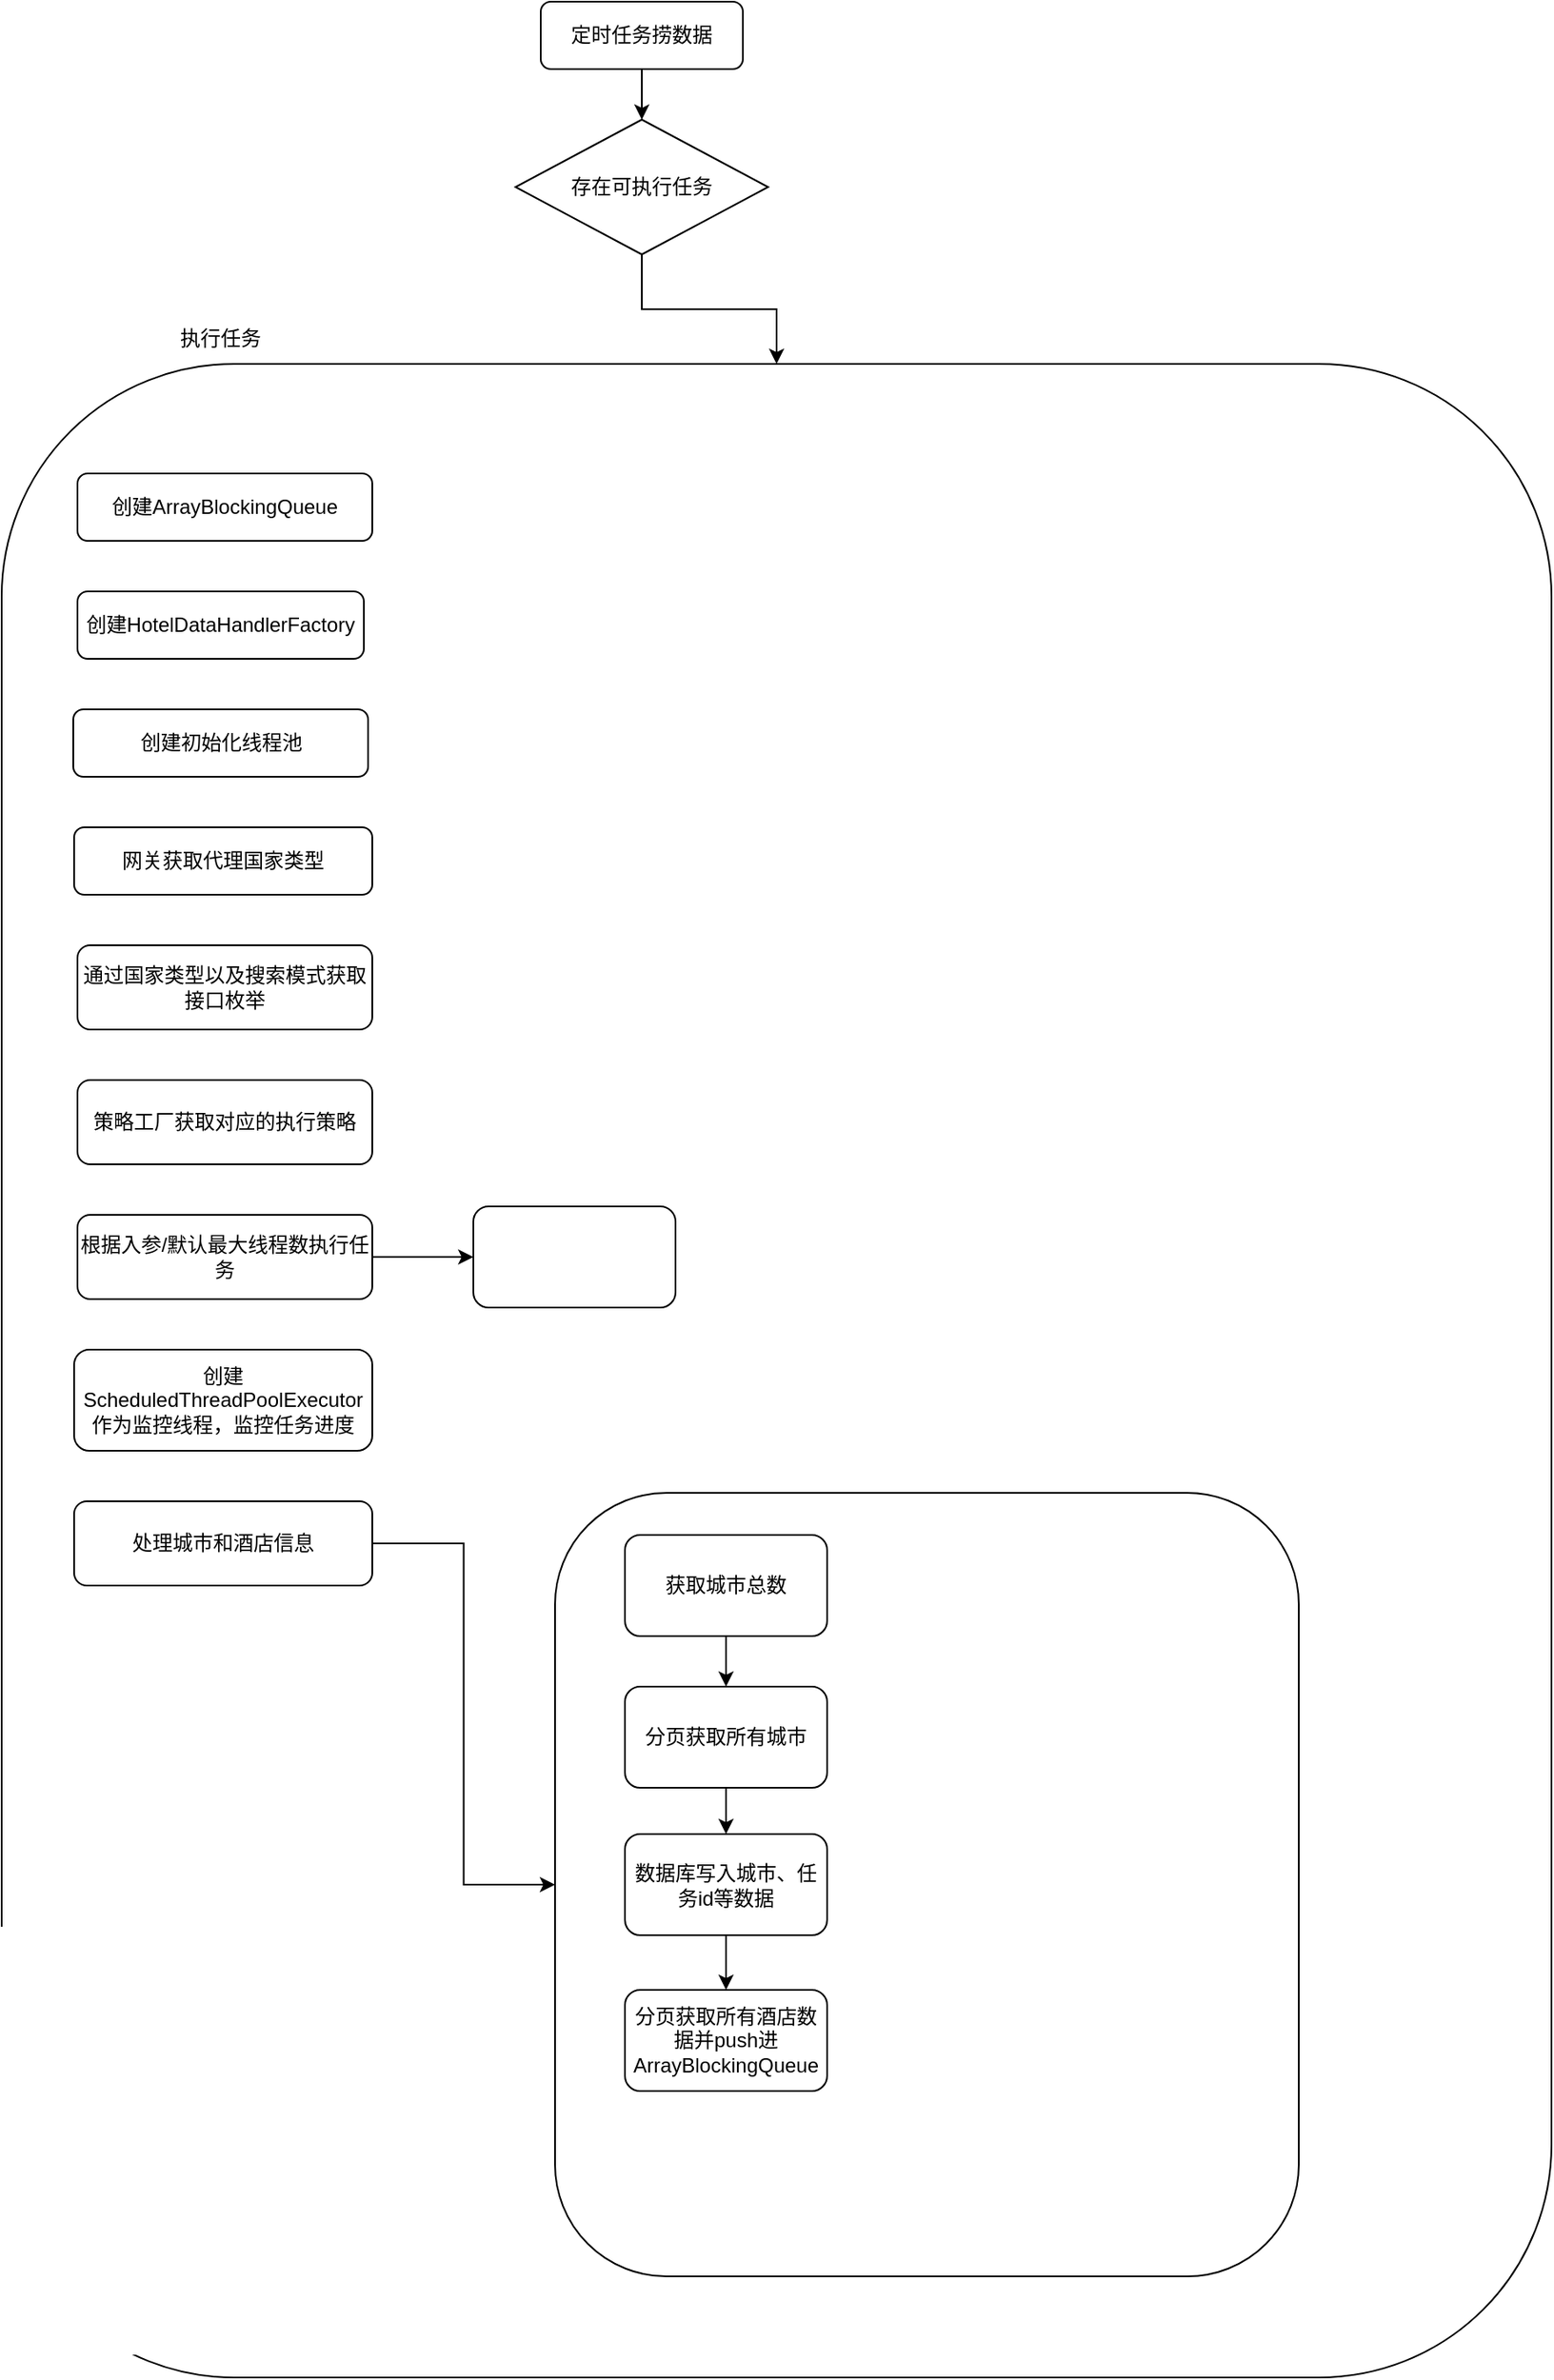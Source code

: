 <mxfile version="22.0.4" type="github">
  <diagram id="C5RBs43oDa-KdzZeNtuy" name="Page-1">
    <mxGraphModel dx="1853" dy="1823" grid="1" gridSize="10" guides="1" tooltips="1" connect="1" arrows="1" fold="1" page="1" pageScale="1" pageWidth="827" pageHeight="1169" math="0" shadow="0">
      <root>
        <mxCell id="WIyWlLk6GJQsqaUBKTNV-0" />
        <mxCell id="WIyWlLk6GJQsqaUBKTNV-1" parent="WIyWlLk6GJQsqaUBKTNV-0" />
        <mxCell id="OiVMoReA73HyPevBSJjf-4" style="edgeStyle=orthogonalEdgeStyle;rounded=0;orthogonalLoop=1;jettySize=auto;html=1;exitX=0.5;exitY=1;exitDx=0;exitDy=0;entryX=0.5;entryY=0;entryDx=0;entryDy=0;" edge="1" parent="WIyWlLk6GJQsqaUBKTNV-1" source="WIyWlLk6GJQsqaUBKTNV-3" target="OiVMoReA73HyPevBSJjf-3">
          <mxGeometry relative="1" as="geometry" />
        </mxCell>
        <mxCell id="WIyWlLk6GJQsqaUBKTNV-3" value="定时任务捞数据" style="rounded=1;whiteSpace=wrap;html=1;fontSize=12;glass=0;strokeWidth=1;shadow=0;" parent="WIyWlLk6GJQsqaUBKTNV-1" vertex="1">
          <mxGeometry x="160" y="-100" width="120" height="40" as="geometry" />
        </mxCell>
        <mxCell id="OiVMoReA73HyPevBSJjf-0" value="" style="rounded=1;whiteSpace=wrap;html=1;" vertex="1" parent="WIyWlLk6GJQsqaUBKTNV-1">
          <mxGeometry x="-160" y="115" width="920" height="1195" as="geometry" />
        </mxCell>
        <mxCell id="OiVMoReA73HyPevBSJjf-5" style="edgeStyle=orthogonalEdgeStyle;rounded=0;orthogonalLoop=1;jettySize=auto;html=1;exitX=0.5;exitY=1;exitDx=0;exitDy=0;entryX=0.5;entryY=0;entryDx=0;entryDy=0;" edge="1" parent="WIyWlLk6GJQsqaUBKTNV-1" source="OiVMoReA73HyPevBSJjf-3" target="OiVMoReA73HyPevBSJjf-0">
          <mxGeometry relative="1" as="geometry" />
        </mxCell>
        <mxCell id="OiVMoReA73HyPevBSJjf-3" value="存在可执行任务" style="rhombus;whiteSpace=wrap;html=1;" vertex="1" parent="WIyWlLk6GJQsqaUBKTNV-1">
          <mxGeometry x="145" y="-30" width="150" height="80" as="geometry" />
        </mxCell>
        <mxCell id="OiVMoReA73HyPevBSJjf-6" value="执行任务" style="text;html=1;strokeColor=none;fillColor=none;align=center;verticalAlign=middle;whiteSpace=wrap;rounded=0;" vertex="1" parent="WIyWlLk6GJQsqaUBKTNV-1">
          <mxGeometry x="-60" y="85" width="60" height="30" as="geometry" />
        </mxCell>
        <mxCell id="OiVMoReA73HyPevBSJjf-8" value="创建ArrayBlockingQueue" style="rounded=1;whiteSpace=wrap;html=1;" vertex="1" parent="WIyWlLk6GJQsqaUBKTNV-1">
          <mxGeometry x="-115" y="180" width="175" height="40" as="geometry" />
        </mxCell>
        <mxCell id="OiVMoReA73HyPevBSJjf-9" value="创建HotelDataHandlerFactory" style="rounded=1;whiteSpace=wrap;html=1;" vertex="1" parent="WIyWlLk6GJQsqaUBKTNV-1">
          <mxGeometry x="-115" y="250" width="170" height="40" as="geometry" />
        </mxCell>
        <mxCell id="OiVMoReA73HyPevBSJjf-10" value="创建初始化线程池" style="rounded=1;whiteSpace=wrap;html=1;" vertex="1" parent="WIyWlLk6GJQsqaUBKTNV-1">
          <mxGeometry x="-117.5" y="320" width="175" height="40" as="geometry" />
        </mxCell>
        <mxCell id="OiVMoReA73HyPevBSJjf-11" style="edgeStyle=orthogonalEdgeStyle;rounded=0;orthogonalLoop=1;jettySize=auto;html=1;exitX=0.5;exitY=1;exitDx=0;exitDy=0;" edge="1" parent="WIyWlLk6GJQsqaUBKTNV-1" source="OiVMoReA73HyPevBSJjf-9" target="OiVMoReA73HyPevBSJjf-9">
          <mxGeometry relative="1" as="geometry" />
        </mxCell>
        <mxCell id="OiVMoReA73HyPevBSJjf-12" value="网关获取代理国家类型" style="rounded=1;whiteSpace=wrap;html=1;" vertex="1" parent="WIyWlLk6GJQsqaUBKTNV-1">
          <mxGeometry x="-117" y="390" width="177" height="40" as="geometry" />
        </mxCell>
        <mxCell id="OiVMoReA73HyPevBSJjf-13" value="通过国家类型以及搜索模式获取接口枚举" style="rounded=1;whiteSpace=wrap;html=1;" vertex="1" parent="WIyWlLk6GJQsqaUBKTNV-1">
          <mxGeometry x="-115" y="460" width="175" height="50" as="geometry" />
        </mxCell>
        <mxCell id="OiVMoReA73HyPevBSJjf-14" value="策略工厂获取对应的执行策略" style="rounded=1;whiteSpace=wrap;html=1;" vertex="1" parent="WIyWlLk6GJQsqaUBKTNV-1">
          <mxGeometry x="-115" y="540" width="175" height="50" as="geometry" />
        </mxCell>
        <mxCell id="OiVMoReA73HyPevBSJjf-18" style="edgeStyle=orthogonalEdgeStyle;rounded=0;orthogonalLoop=1;jettySize=auto;html=1;exitX=1;exitY=0.5;exitDx=0;exitDy=0;entryX=0;entryY=0.5;entryDx=0;entryDy=0;" edge="1" parent="WIyWlLk6GJQsqaUBKTNV-1" source="OiVMoReA73HyPevBSJjf-15" target="OiVMoReA73HyPevBSJjf-17">
          <mxGeometry relative="1" as="geometry" />
        </mxCell>
        <mxCell id="OiVMoReA73HyPevBSJjf-15" value="根据入参/默认最大线程数执行任务" style="rounded=1;whiteSpace=wrap;html=1;" vertex="1" parent="WIyWlLk6GJQsqaUBKTNV-1">
          <mxGeometry x="-115" y="620" width="175" height="50" as="geometry" />
        </mxCell>
        <mxCell id="OiVMoReA73HyPevBSJjf-16" value="创建ScheduledThreadPoolExecutor作为监控线程，监控任务进度" style="rounded=1;whiteSpace=wrap;html=1;" vertex="1" parent="WIyWlLk6GJQsqaUBKTNV-1">
          <mxGeometry x="-117" y="700" width="177" height="60" as="geometry" />
        </mxCell>
        <mxCell id="OiVMoReA73HyPevBSJjf-17" value="" style="rounded=1;whiteSpace=wrap;html=1;" vertex="1" parent="WIyWlLk6GJQsqaUBKTNV-1">
          <mxGeometry x="120" y="615" width="120" height="60" as="geometry" />
        </mxCell>
        <mxCell id="OiVMoReA73HyPevBSJjf-21" value="" style="edgeStyle=orthogonalEdgeStyle;rounded=0;orthogonalLoop=1;jettySize=auto;html=1;" edge="1" parent="WIyWlLk6GJQsqaUBKTNV-1" source="OiVMoReA73HyPevBSJjf-19" target="OiVMoReA73HyPevBSJjf-20">
          <mxGeometry relative="1" as="geometry" />
        </mxCell>
        <mxCell id="OiVMoReA73HyPevBSJjf-19" value="处理城市和酒店信息" style="rounded=1;whiteSpace=wrap;html=1;" vertex="1" parent="WIyWlLk6GJQsqaUBKTNV-1">
          <mxGeometry x="-117" y="790" width="177" height="50" as="geometry" />
        </mxCell>
        <mxCell id="OiVMoReA73HyPevBSJjf-20" value="" style="whiteSpace=wrap;html=1;rounded=1;" vertex="1" parent="WIyWlLk6GJQsqaUBKTNV-1">
          <mxGeometry x="168.5" y="785" width="441.5" height="465" as="geometry" />
        </mxCell>
        <mxCell id="OiVMoReA73HyPevBSJjf-25" value="" style="edgeStyle=orthogonalEdgeStyle;rounded=0;orthogonalLoop=1;jettySize=auto;html=1;" edge="1" parent="WIyWlLk6GJQsqaUBKTNV-1" source="OiVMoReA73HyPevBSJjf-23" target="OiVMoReA73HyPevBSJjf-24">
          <mxGeometry relative="1" as="geometry" />
        </mxCell>
        <mxCell id="OiVMoReA73HyPevBSJjf-23" value="获取城市总数" style="rounded=1;whiteSpace=wrap;html=1;" vertex="1" parent="WIyWlLk6GJQsqaUBKTNV-1">
          <mxGeometry x="210" y="810" width="120" height="60" as="geometry" />
        </mxCell>
        <mxCell id="OiVMoReA73HyPevBSJjf-27" value="" style="edgeStyle=orthogonalEdgeStyle;rounded=0;orthogonalLoop=1;jettySize=auto;html=1;" edge="1" parent="WIyWlLk6GJQsqaUBKTNV-1" source="OiVMoReA73HyPevBSJjf-24" target="OiVMoReA73HyPevBSJjf-26">
          <mxGeometry relative="1" as="geometry" />
        </mxCell>
        <mxCell id="OiVMoReA73HyPevBSJjf-24" value="分页获取所有城市" style="whiteSpace=wrap;html=1;rounded=1;" vertex="1" parent="WIyWlLk6GJQsqaUBKTNV-1">
          <mxGeometry x="210" y="900" width="120" height="60" as="geometry" />
        </mxCell>
        <mxCell id="OiVMoReA73HyPevBSJjf-30" value="" style="edgeStyle=orthogonalEdgeStyle;rounded=0;orthogonalLoop=1;jettySize=auto;html=1;" edge="1" parent="WIyWlLk6GJQsqaUBKTNV-1" source="OiVMoReA73HyPevBSJjf-26" target="OiVMoReA73HyPevBSJjf-29">
          <mxGeometry relative="1" as="geometry" />
        </mxCell>
        <mxCell id="OiVMoReA73HyPevBSJjf-26" value="数据库写入城市、任务id等数据" style="whiteSpace=wrap;html=1;rounded=1;" vertex="1" parent="WIyWlLk6GJQsqaUBKTNV-1">
          <mxGeometry x="210" y="987.5" width="120" height="60" as="geometry" />
        </mxCell>
        <mxCell id="OiVMoReA73HyPevBSJjf-29" value="分页获取所有酒店数据并push进ArrayBlockingQueue" style="whiteSpace=wrap;html=1;rounded=1;" vertex="1" parent="WIyWlLk6GJQsqaUBKTNV-1">
          <mxGeometry x="210" y="1080" width="120" height="60" as="geometry" />
        </mxCell>
      </root>
    </mxGraphModel>
  </diagram>
</mxfile>
